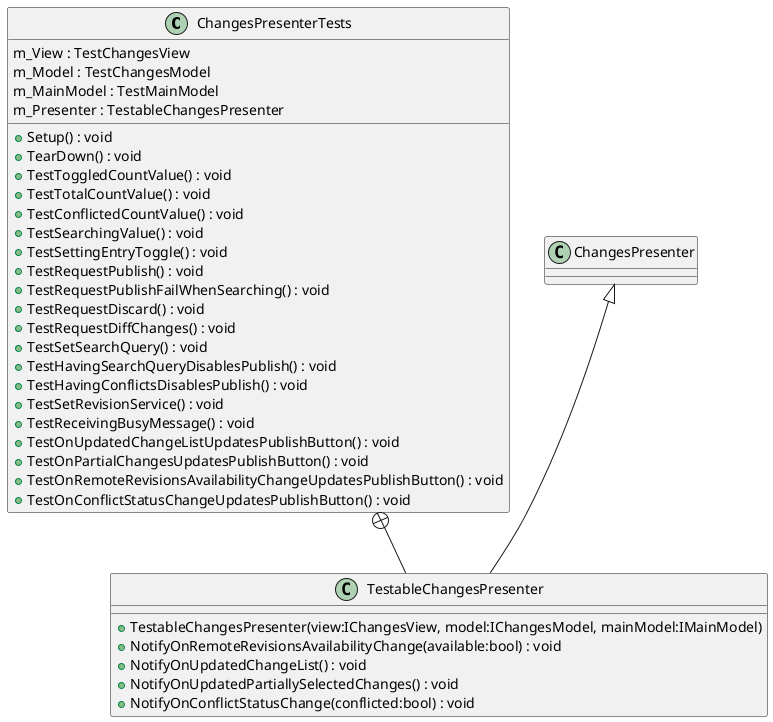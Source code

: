 @startuml
class ChangesPresenterTests {
    m_View : TestChangesView
    m_Model : TestChangesModel
    m_MainModel : TestMainModel
    m_Presenter : TestableChangesPresenter
    + Setup() : void
    + TearDown() : void
    + TestToggledCountValue() : void
    + TestTotalCountValue() : void
    + TestConflictedCountValue() : void
    + TestSearchingValue() : void
    + TestSettingEntryToggle() : void
    + TestRequestPublish() : void
    + TestRequestPublishFailWhenSearching() : void
    + TestRequestDiscard() : void
    + TestRequestDiffChanges() : void
    + TestSetSearchQuery() : void
    + TestHavingSearchQueryDisablesPublish() : void
    + TestHavingConflictsDisablesPublish() : void
    + TestSetRevisionService() : void
    + TestReceivingBusyMessage() : void
    + TestOnUpdatedChangeListUpdatesPublishButton() : void
    + TestOnPartialChangesUpdatesPublishButton() : void
    + TestOnRemoteRevisionsAvailabilityChangeUpdatesPublishButton() : void
    + TestOnConflictStatusChangeUpdatesPublishButton() : void
}
class TestableChangesPresenter {
    + TestableChangesPresenter(view:IChangesView, model:IChangesModel, mainModel:IMainModel)
    + NotifyOnRemoteRevisionsAvailabilityChange(available:bool) : void
    + NotifyOnUpdatedChangeList() : void
    + NotifyOnUpdatedPartiallySelectedChanges() : void
    + NotifyOnConflictStatusChange(conflicted:bool) : void
}
ChangesPresenterTests +-- TestableChangesPresenter
ChangesPresenter <|-- TestableChangesPresenter
@enduml

